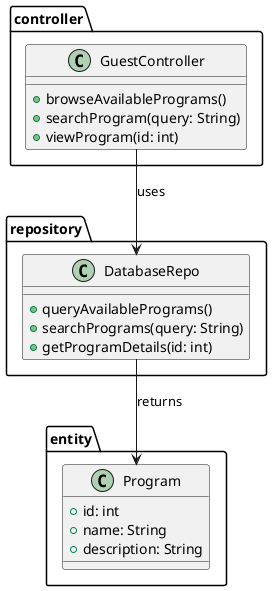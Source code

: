 @startuml
package controller {
    class GuestController {
        +browseAvailablePrograms()
        +searchProgram(query: String)
        +viewProgram(id: int)
    }
}

package repository {
    class DatabaseRepo {
        +queryAvailablePrograms()
        +searchPrograms(query: String)
        +getProgramDetails(id: int)
    }
}

package entity {
    class Program {
        +id: int
        +name: String
        +description: String
    }
}

GuestController --> DatabaseRepo : uses
DatabaseRepo --> Program : returns
@enduml
